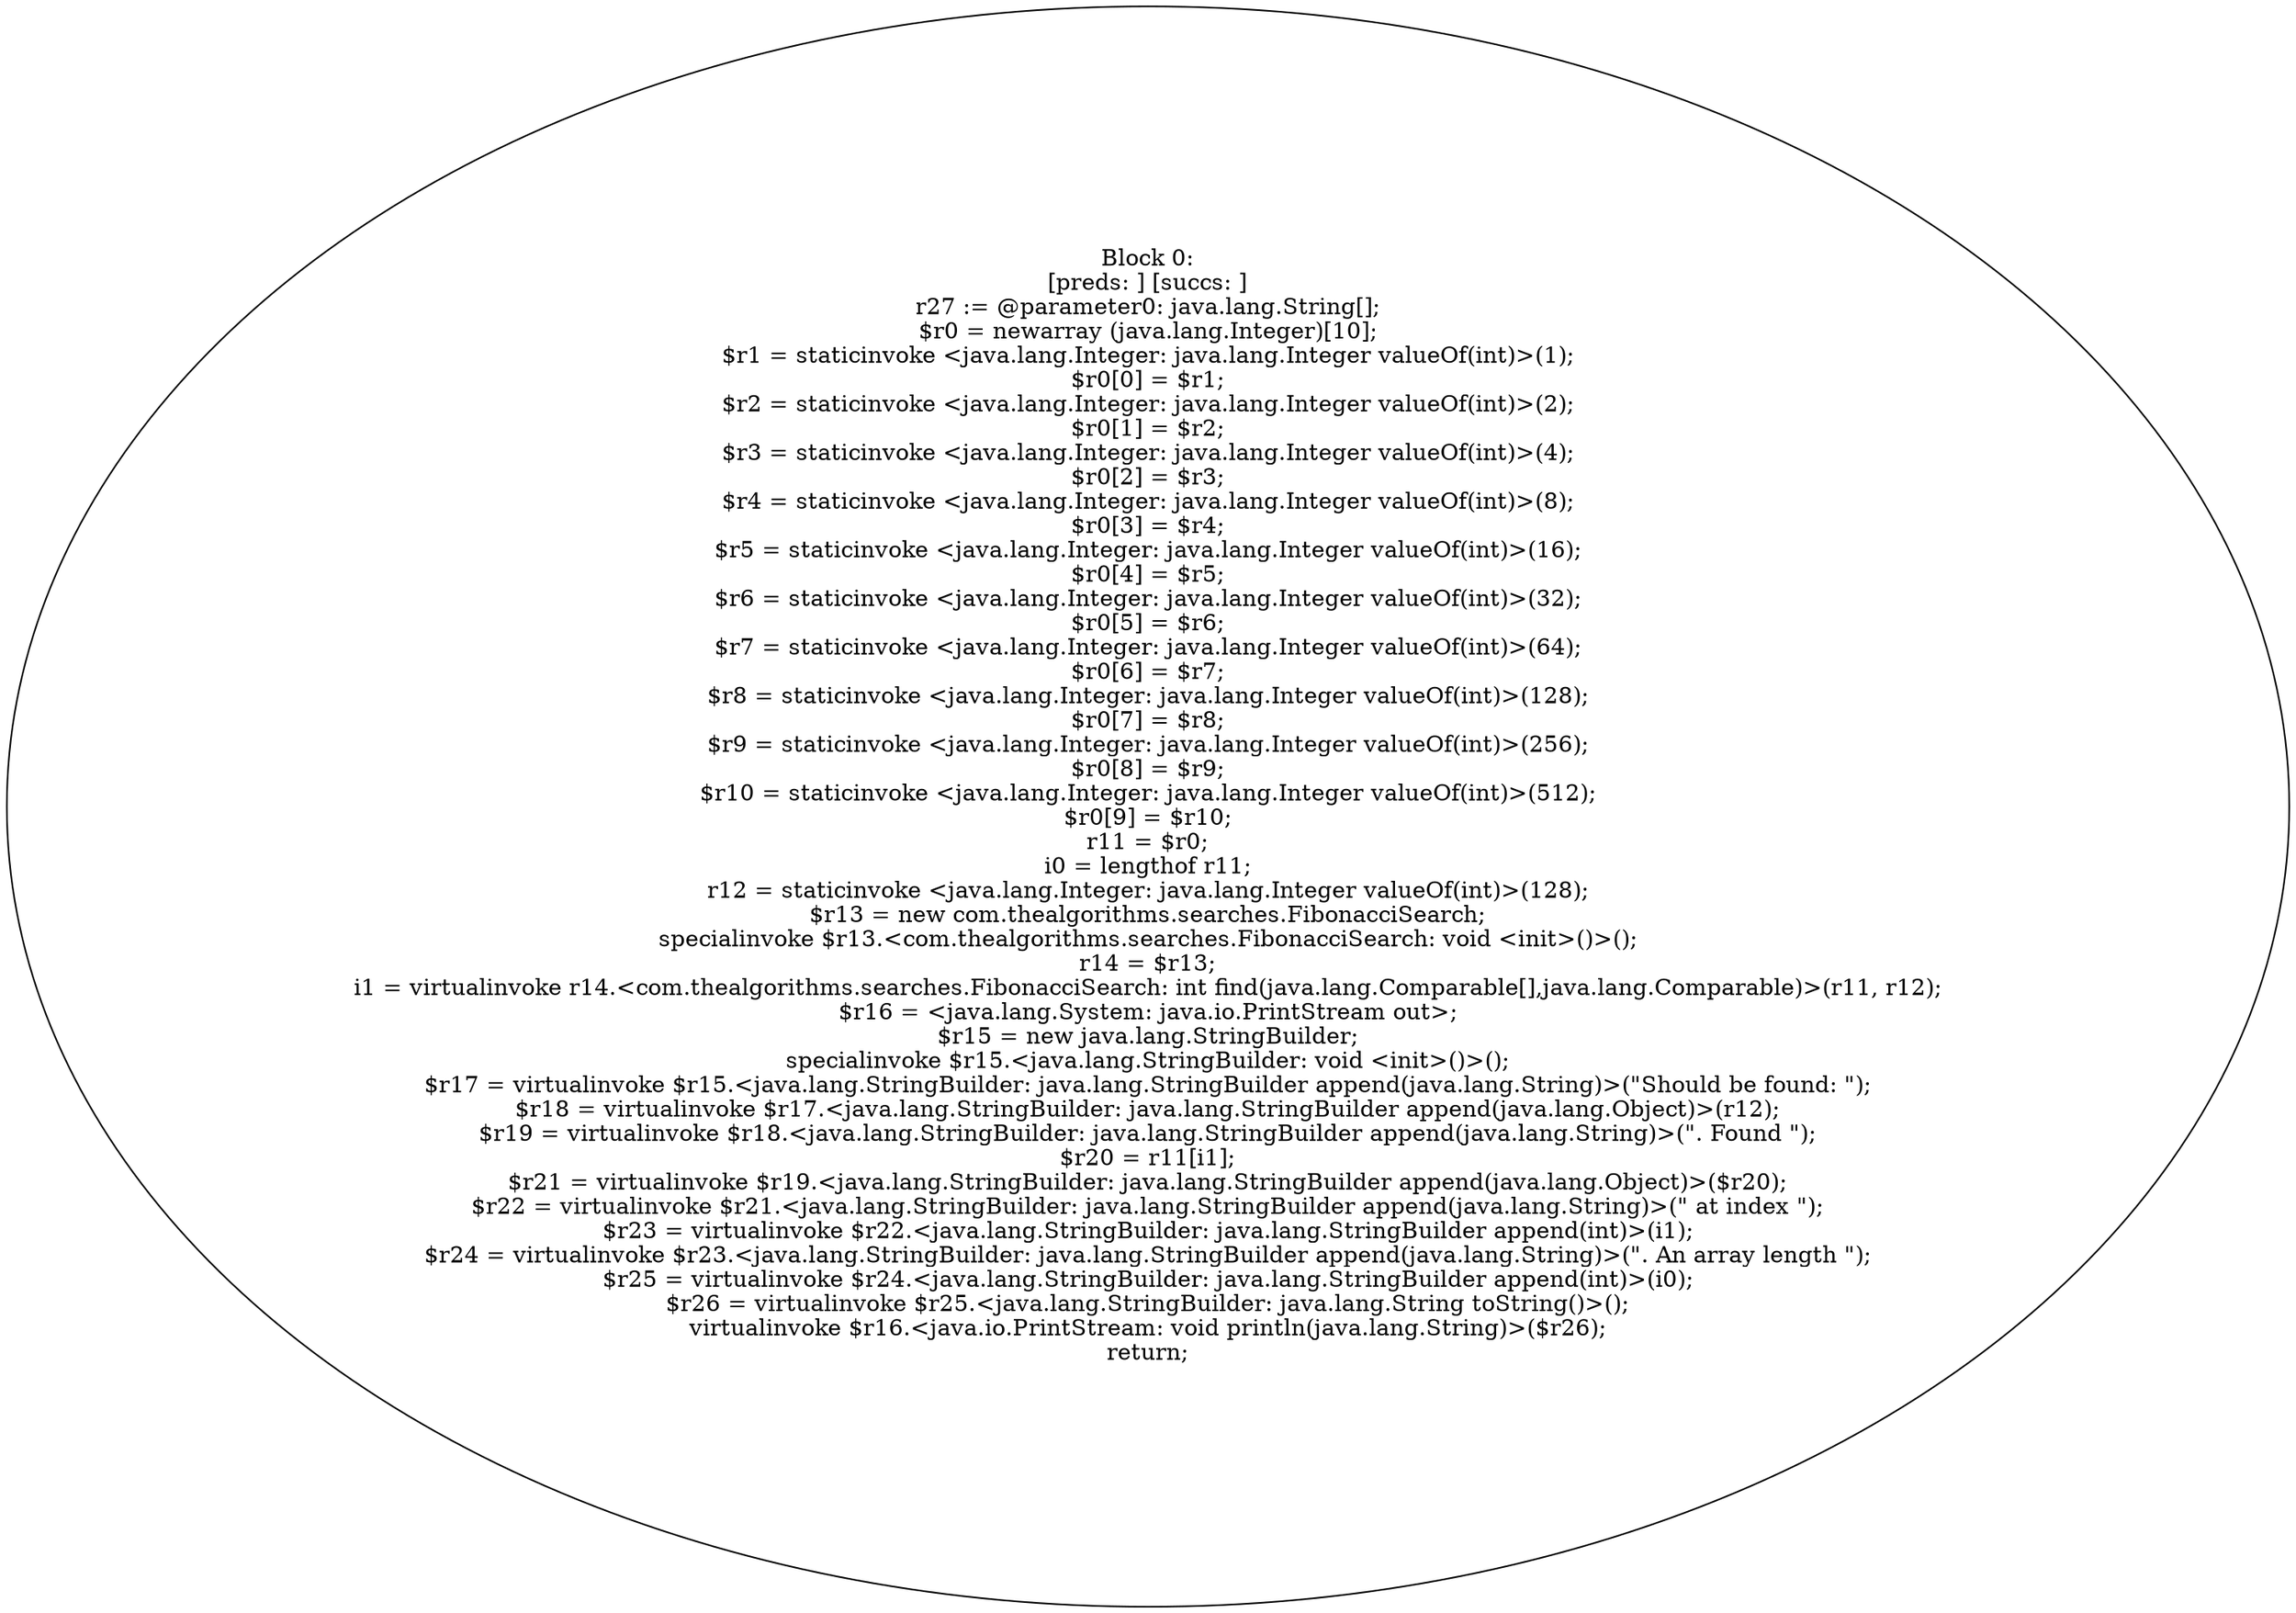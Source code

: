 digraph "unitGraph" {
    "Block 0:
[preds: ] [succs: ]
r27 := @parameter0: java.lang.String[];
$r0 = newarray (java.lang.Integer)[10];
$r1 = staticinvoke <java.lang.Integer: java.lang.Integer valueOf(int)>(1);
$r0[0] = $r1;
$r2 = staticinvoke <java.lang.Integer: java.lang.Integer valueOf(int)>(2);
$r0[1] = $r2;
$r3 = staticinvoke <java.lang.Integer: java.lang.Integer valueOf(int)>(4);
$r0[2] = $r3;
$r4 = staticinvoke <java.lang.Integer: java.lang.Integer valueOf(int)>(8);
$r0[3] = $r4;
$r5 = staticinvoke <java.lang.Integer: java.lang.Integer valueOf(int)>(16);
$r0[4] = $r5;
$r6 = staticinvoke <java.lang.Integer: java.lang.Integer valueOf(int)>(32);
$r0[5] = $r6;
$r7 = staticinvoke <java.lang.Integer: java.lang.Integer valueOf(int)>(64);
$r0[6] = $r7;
$r8 = staticinvoke <java.lang.Integer: java.lang.Integer valueOf(int)>(128);
$r0[7] = $r8;
$r9 = staticinvoke <java.lang.Integer: java.lang.Integer valueOf(int)>(256);
$r0[8] = $r9;
$r10 = staticinvoke <java.lang.Integer: java.lang.Integer valueOf(int)>(512);
$r0[9] = $r10;
r11 = $r0;
i0 = lengthof r11;
r12 = staticinvoke <java.lang.Integer: java.lang.Integer valueOf(int)>(128);
$r13 = new com.thealgorithms.searches.FibonacciSearch;
specialinvoke $r13.<com.thealgorithms.searches.FibonacciSearch: void <init>()>();
r14 = $r13;
i1 = virtualinvoke r14.<com.thealgorithms.searches.FibonacciSearch: int find(java.lang.Comparable[],java.lang.Comparable)>(r11, r12);
$r16 = <java.lang.System: java.io.PrintStream out>;
$r15 = new java.lang.StringBuilder;
specialinvoke $r15.<java.lang.StringBuilder: void <init>()>();
$r17 = virtualinvoke $r15.<java.lang.StringBuilder: java.lang.StringBuilder append(java.lang.String)>(\"Should be found: \");
$r18 = virtualinvoke $r17.<java.lang.StringBuilder: java.lang.StringBuilder append(java.lang.Object)>(r12);
$r19 = virtualinvoke $r18.<java.lang.StringBuilder: java.lang.StringBuilder append(java.lang.String)>(\". Found \");
$r20 = r11[i1];
$r21 = virtualinvoke $r19.<java.lang.StringBuilder: java.lang.StringBuilder append(java.lang.Object)>($r20);
$r22 = virtualinvoke $r21.<java.lang.StringBuilder: java.lang.StringBuilder append(java.lang.String)>(\" at index \");
$r23 = virtualinvoke $r22.<java.lang.StringBuilder: java.lang.StringBuilder append(int)>(i1);
$r24 = virtualinvoke $r23.<java.lang.StringBuilder: java.lang.StringBuilder append(java.lang.String)>(\". An array length \");
$r25 = virtualinvoke $r24.<java.lang.StringBuilder: java.lang.StringBuilder append(int)>(i0);
$r26 = virtualinvoke $r25.<java.lang.StringBuilder: java.lang.String toString()>();
virtualinvoke $r16.<java.io.PrintStream: void println(java.lang.String)>($r26);
return;
"
}
